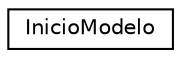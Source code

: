 digraph "Representación gráfica de la clase"
{
  edge [fontname="Helvetica",fontsize="10",labelfontname="Helvetica",labelfontsize="10"];
  node [fontname="Helvetica",fontsize="10",shape=record];
  rankdir="LR";
  Node0 [label="InicioModelo",height=0.2,width=0.4,color="black", fillcolor="white", style="filled",URL="$classInicioModelo.html"];
}
